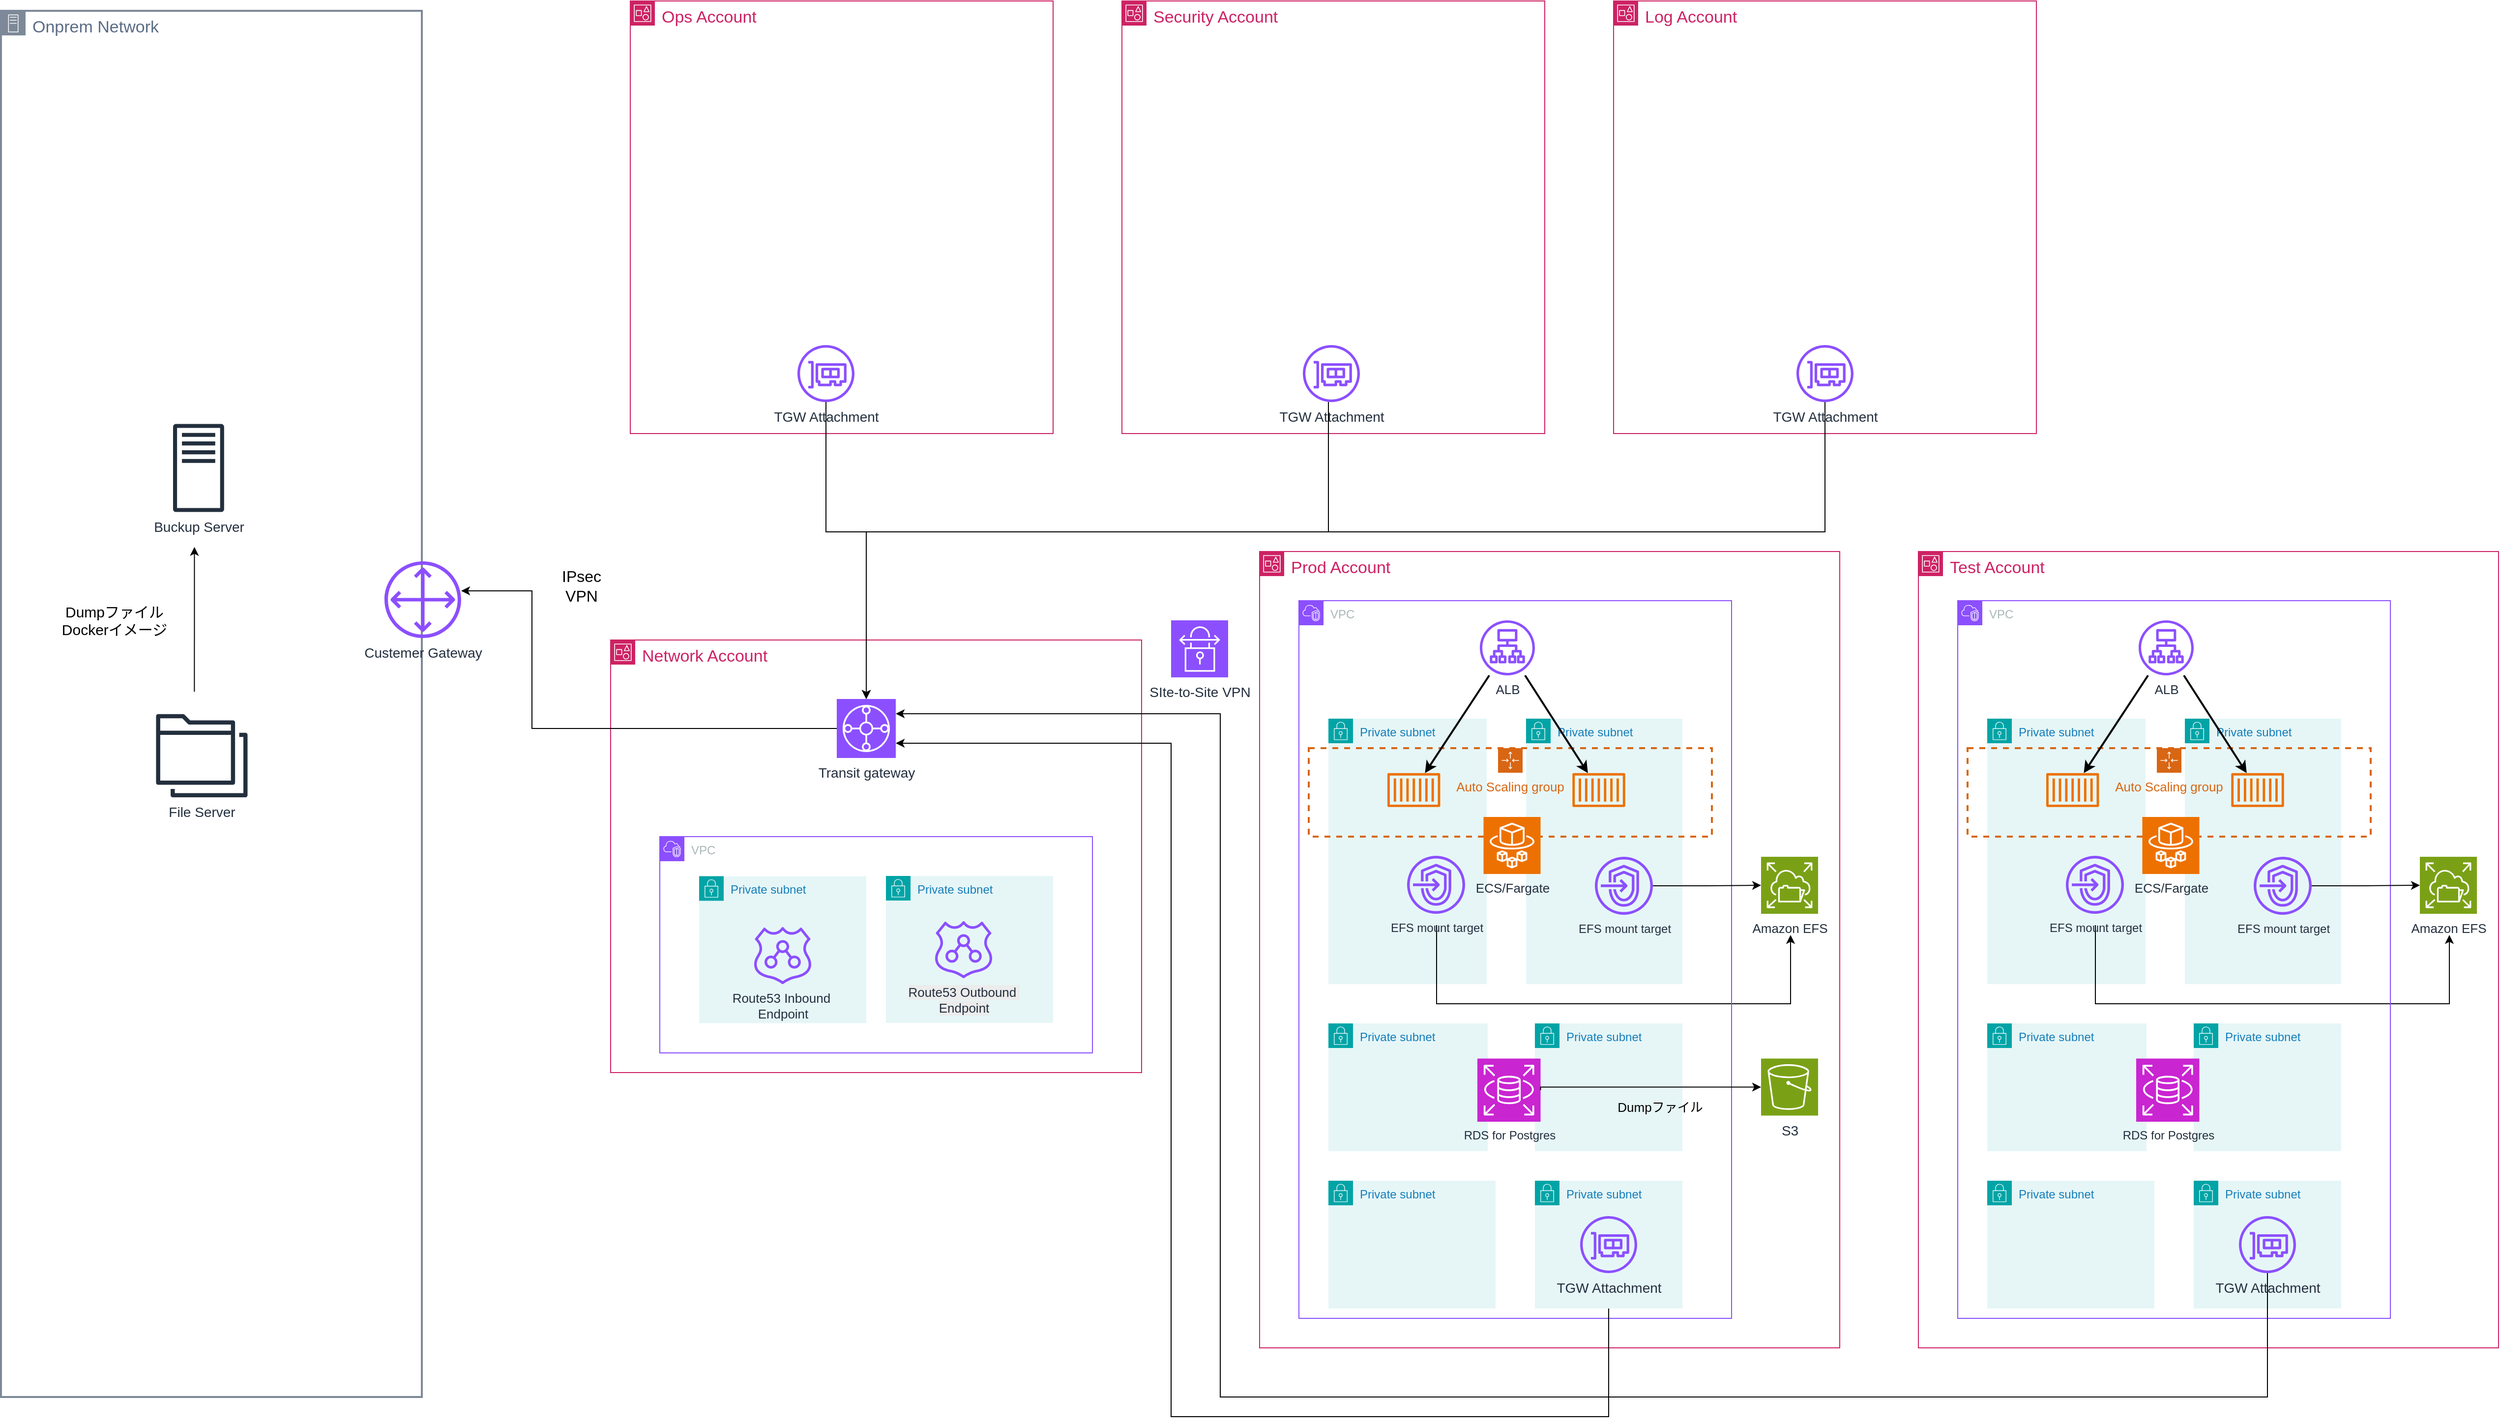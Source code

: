 <mxfile version="28.1.1">
  <diagram name="ページ1" id="KWhut3jcwucPSnpwjNno">
    <mxGraphModel dx="4766" dy="3009" grid="1" gridSize="10" guides="1" tooltips="1" connect="1" arrows="1" fold="1" page="1" pageScale="1" pageWidth="827" pageHeight="1169" background="light-dark(#FFFFFF,#FFFFFF)" math="0" shadow="0">
      <root>
        <mxCell id="0" />
        <mxCell id="1" parent="0" />
        <mxCell id="LgugFZLiDL1u2_mL6z2Y-1" value="Private subnet" style="points=[[0,0],[0.25,0],[0.5,0],[0.75,0],[1,0],[1,0.25],[1,0.5],[1,0.75],[1,1],[0.75,1],[0.5,1],[0.25,1],[0,1],[0,0.75],[0,0.5],[0,0.25]];outlineConnect=0;gradientColor=none;html=1;whiteSpace=wrap;fontSize=12;fontStyle=0;container=1;pointerEvents=0;collapsible=0;recursiveResize=0;shape=mxgraph.aws4.group;grIcon=mxgraph.aws4.group_security_group;grStroke=0;strokeColor=#00A4A6;fillColor=#E6F6F7;verticalAlign=top;align=left;spacingLeft=30;fontColor=#147EBA;dashed=0;" parent="1" vertex="1">
          <mxGeometry x="440" y="80" width="161" height="270" as="geometry" />
        </mxCell>
        <mxCell id="hH9K4US_ZAIXW8uHm_tm-1" value="Private subnet" style="points=[[0,0],[0.25,0],[0.5,0],[0.75,0],[1,0],[1,0.25],[1,0.5],[1,0.75],[1,1],[0.75,1],[0.5,1],[0.25,1],[0,1],[0,0.75],[0,0.5],[0,0.25]];outlineConnect=0;gradientColor=none;html=1;whiteSpace=wrap;fontSize=12;fontStyle=0;container=1;pointerEvents=0;collapsible=0;recursiveResize=0;shape=mxgraph.aws4.group;grIcon=mxgraph.aws4.group_security_group;grStroke=0;strokeColor=#00A4A6;fillColor=#E6F6F7;verticalAlign=top;align=left;spacingLeft=30;fontColor=#147EBA;dashed=0;" vertex="1" parent="1">
          <mxGeometry x="641" y="80" width="159" height="270" as="geometry" />
        </mxCell>
        <mxCell id="hH9K4US_ZAIXW8uHm_tm-10" value="Auto Scaling group" style="points=[[0,0],[0.25,0],[0.5,0],[0.75,0],[1,0],[1,0.25],[1,0.5],[1,0.75],[1,1],[0.75,1],[0.5,1],[0.25,1],[0,1],[0,0.75],[0,0.5],[0,0.25]];outlineConnect=0;gradientColor=none;html=1;whiteSpace=wrap;fontSize=13;fontStyle=0;container=1;pointerEvents=0;collapsible=0;recursiveResize=0;shape=mxgraph.aws4.groupCenter;grIcon=mxgraph.aws4.group_auto_scaling_group;grStroke=1;strokeColor=#D86613;fillColor=none;verticalAlign=top;align=center;fontColor=#D86613;dashed=1;spacingTop=25;strokeWidth=2;" vertex="1" parent="1">
          <mxGeometry x="420" y="110" width="410" height="90" as="geometry" />
        </mxCell>
        <mxCell id="hH9K4US_ZAIXW8uHm_tm-14" value="ECS/Fargate" style="sketch=0;points=[[0,0,0],[0.25,0,0],[0.5,0,0],[0.75,0,0],[1,0,0],[0,1,0],[0.25,1,0],[0.5,1,0],[0.75,1,0],[1,1,0],[0,0.25,0],[0,0.5,0],[0,0.75,0],[1,0.25,0],[1,0.5,0],[1,0.75,0]];outlineConnect=0;fontColor=#232F3E;fillColor=#ED7100;strokeColor=#ffffff;dashed=0;verticalLabelPosition=bottom;verticalAlign=top;align=center;html=1;fontSize=13;fontStyle=0;aspect=fixed;shape=mxgraph.aws4.resourceIcon;resIcon=mxgraph.aws4.fargate;" vertex="1" parent="hH9K4US_ZAIXW8uHm_tm-10">
          <mxGeometry x="177.75" y="70" width="58" height="58" as="geometry" />
        </mxCell>
        <mxCell id="hH9K4US_ZAIXW8uHm_tm-17" value="Amazon EFS" style="sketch=0;points=[[0,0,0],[0.25,0,0],[0.5,0,0],[0.75,0,0],[1,0,0],[0,1,0],[0.25,1,0],[0.5,1,0],[0.75,1,0],[1,1,0],[0,0.25,0],[0,0.5,0],[0,0.75,0],[1,0.25,0],[1,0.5,0],[1,0.75,0]];outlineConnect=0;fontColor=#232F3E;fillColor=#7AA116;strokeColor=#ffffff;dashed=0;verticalLabelPosition=bottom;verticalAlign=top;align=center;html=1;fontSize=13;fontStyle=0;aspect=fixed;shape=mxgraph.aws4.resourceIcon;resIcon=mxgraph.aws4.elastic_file_system;" vertex="1" parent="1">
          <mxGeometry x="880" y="220.5" width="58" height="58" as="geometry" />
        </mxCell>
        <mxCell id="hH9K4US_ZAIXW8uHm_tm-20" style="edgeStyle=orthogonalEdgeStyle;rounded=0;orthogonalLoop=1;jettySize=auto;html=1;" edge="1" parent="1">
          <mxGeometry relative="1" as="geometry">
            <mxPoint x="550" y="290" as="sourcePoint" />
            <mxPoint x="910" y="300" as="targetPoint" />
            <Array as="points">
              <mxPoint x="570" y="370" />
              <mxPoint x="910" y="370" />
              <mxPoint x="910" y="320" />
            </Array>
          </mxGeometry>
        </mxCell>
        <mxCell id="hH9K4US_ZAIXW8uHm_tm-22" value="S3" style="sketch=0;points=[[0,0,0],[0.25,0,0],[0.5,0,0],[0.75,0,0],[1,0,0],[0,1,0],[0.25,1,0],[0.5,1,0],[0.75,1,0],[1,1,0],[0,0.25,0],[0,0.5,0],[0,0.75,0],[1,0.25,0],[1,0.5,0],[1,0.75,0]];outlineConnect=0;fontColor=#232F3E;fillColor=#7AA116;strokeColor=#ffffff;dashed=0;verticalLabelPosition=bottom;verticalAlign=top;align=center;html=1;fontSize=14;fontStyle=0;aspect=fixed;shape=mxgraph.aws4.resourceIcon;resIcon=mxgraph.aws4.s3;" vertex="1" parent="1">
          <mxGeometry x="880" y="425.75" width="58" height="58" as="geometry" />
        </mxCell>
        <mxCell id="hH9K4US_ZAIXW8uHm_tm-28" value="VPC" style="points=[[0,0],[0.25,0],[0.5,0],[0.75,0],[1,0],[1,0.25],[1,0.5],[1,0.75],[1,1],[0.75,1],[0.5,1],[0.25,1],[0,1],[0,0.75],[0,0.5],[0,0.25]];outlineConnect=0;gradientColor=none;html=1;whiteSpace=wrap;fontSize=12;fontStyle=0;container=1;pointerEvents=0;collapsible=0;recursiveResize=0;shape=mxgraph.aws4.group;grIcon=mxgraph.aws4.group_vpc2;strokeColor=#8C4FFF;fillColor=none;verticalAlign=top;align=left;spacingLeft=30;fontColor=#AAB7B8;dashed=0;" vertex="1" parent="1">
          <mxGeometry x="410" y="-40" width="440" height="730" as="geometry" />
        </mxCell>
        <mxCell id="hH9K4US_ZAIXW8uHm_tm-27" value="ALB" style="sketch=0;outlineConnect=0;fontColor=#232F3E;gradientColor=none;fillColor=#8C4FFF;strokeColor=none;dashed=0;verticalLabelPosition=bottom;verticalAlign=top;align=center;html=1;fontSize=13;fontStyle=0;aspect=fixed;pointerEvents=1;shape=mxgraph.aws4.application_load_balancer;" vertex="1" parent="hH9K4US_ZAIXW8uHm_tm-28">
          <mxGeometry x="184" y="20" width="56" height="56" as="geometry" />
        </mxCell>
        <mxCell id="hH9K4US_ZAIXW8uHm_tm-29" value="" style="endArrow=classic;html=1;rounded=0;strokeWidth=2;" edge="1" parent="1" source="hH9K4US_ZAIXW8uHm_tm-27" target="hH9K4US_ZAIXW8uHm_tm-8">
          <mxGeometry width="50" height="50" relative="1" as="geometry">
            <mxPoint x="540" y="60" as="sourcePoint" />
            <mxPoint x="590" y="10" as="targetPoint" />
          </mxGeometry>
        </mxCell>
        <mxCell id="hH9K4US_ZAIXW8uHm_tm-30" value="" style="endArrow=classic;html=1;rounded=0;strokeWidth=2;" edge="1" parent="1" source="hH9K4US_ZAIXW8uHm_tm-27" target="hH9K4US_ZAIXW8uHm_tm-9">
          <mxGeometry width="50" height="50" relative="1" as="geometry">
            <mxPoint x="722" y="40" as="sourcePoint" />
            <mxPoint x="660" y="139" as="targetPoint" />
          </mxGeometry>
        </mxCell>
        <mxCell id="hH9K4US_ZAIXW8uHm_tm-31" value="&lt;font&gt;Prod Account&lt;/font&gt;" style="points=[[0,0],[0.25,0],[0.5,0],[0.75,0],[1,0],[1,0.25],[1,0.5],[1,0.75],[1,1],[0.75,1],[0.5,1],[0.25,1],[0,1],[0,0.75],[0,0.5],[0,0.25]];outlineConnect=0;gradientColor=none;html=1;whiteSpace=wrap;fontSize=17;fontStyle=0;container=1;pointerEvents=0;collapsible=0;recursiveResize=0;shape=mxgraph.aws4.group;grIcon=mxgraph.aws4.group_account;strokeColor=#CD2264;fillColor=none;verticalAlign=top;align=left;spacingLeft=30;fontColor=#CD2264;dashed=0;" vertex="1" parent="1">
          <mxGeometry x="370" y="-90" width="590" height="810" as="geometry" />
        </mxCell>
        <mxCell id="hH9K4US_ZAIXW8uHm_tm-55" value="Private subnet" style="points=[[0,0],[0.25,0],[0.5,0],[0.75,0],[1,0],[1,0.25],[1,0.5],[1,0.75],[1,1],[0.75,1],[0.5,1],[0.25,1],[0,1],[0,0.75],[0,0.5],[0,0.25]];outlineConnect=0;gradientColor=none;html=1;whiteSpace=wrap;fontSize=12;fontStyle=0;container=1;pointerEvents=0;collapsible=0;recursiveResize=0;shape=mxgraph.aws4.group;grIcon=mxgraph.aws4.group_security_group;grStroke=0;strokeColor=#00A4A6;fillColor=#E6F6F7;verticalAlign=top;align=left;spacingLeft=30;fontColor=#147EBA;dashed=0;" vertex="1" parent="hH9K4US_ZAIXW8uHm_tm-31">
          <mxGeometry x="70" y="640" width="170" height="130" as="geometry" />
        </mxCell>
        <mxCell id="hH9K4US_ZAIXW8uHm_tm-56" value="Private subnet" style="points=[[0,0],[0.25,0],[0.5,0],[0.75,0],[1,0],[1,0.25],[1,0.5],[1,0.75],[1,1],[0.75,1],[0.5,1],[0.25,1],[0,1],[0,0.75],[0,0.5],[0,0.25]];outlineConnect=0;gradientColor=none;html=1;whiteSpace=wrap;fontSize=12;fontStyle=0;container=1;pointerEvents=0;collapsible=0;recursiveResize=0;shape=mxgraph.aws4.group;grIcon=mxgraph.aws4.group_security_group;grStroke=0;strokeColor=#00A4A6;fillColor=#E6F6F7;verticalAlign=top;align=left;spacingLeft=30;fontColor=#147EBA;dashed=0;" vertex="1" parent="hH9K4US_ZAIXW8uHm_tm-31">
          <mxGeometry x="280" y="640" width="150" height="130" as="geometry" />
        </mxCell>
        <mxCell id="hH9K4US_ZAIXW8uHm_tm-54" value="TGW Attachment" style="sketch=0;outlineConnect=0;fontColor=#232F3E;gradientColor=none;fillColor=#8C4FFF;strokeColor=none;dashed=0;verticalLabelPosition=bottom;verticalAlign=top;align=center;html=1;fontSize=14;fontStyle=0;aspect=fixed;pointerEvents=1;shape=mxgraph.aws4.elastic_network_interface;" vertex="1" parent="hH9K4US_ZAIXW8uHm_tm-56">
          <mxGeometry x="46" y="36" width="58" height="58" as="geometry" />
        </mxCell>
        <mxCell id="hH9K4US_ZAIXW8uHm_tm-3" value="Private subnet" style="points=[[0,0],[0.25,0],[0.5,0],[0.75,0],[1,0],[1,0.25],[1,0.5],[1,0.75],[1,1],[0.75,1],[0.5,1],[0.25,1],[0,1],[0,0.75],[0,0.5],[0,0.25]];outlineConnect=0;gradientColor=none;html=1;whiteSpace=wrap;fontSize=12;fontStyle=0;container=1;pointerEvents=0;collapsible=0;recursiveResize=0;shape=mxgraph.aws4.group;grIcon=mxgraph.aws4.group_security_group;grStroke=0;strokeColor=#00A4A6;fillColor=#E6F6F7;verticalAlign=top;align=left;spacingLeft=30;fontColor=#147EBA;dashed=0;" vertex="1" parent="hH9K4US_ZAIXW8uHm_tm-31">
          <mxGeometry x="280" y="480" width="150" height="130" as="geometry" />
        </mxCell>
        <mxCell id="hH9K4US_ZAIXW8uHm_tm-16" value="EFS mount target" style="sketch=0;outlineConnect=0;fontColor=#232F3E;gradientColor=none;fillColor=#8C4FFF;strokeColor=none;dashed=0;verticalLabelPosition=bottom;verticalAlign=top;align=center;html=1;fontSize=12;fontStyle=0;aspect=fixed;pointerEvents=1;shape=mxgraph.aws4.endpoints;" vertex="1" parent="hH9K4US_ZAIXW8uHm_tm-31">
          <mxGeometry x="341" y="310.5" width="59" height="59" as="geometry" />
        </mxCell>
        <mxCell id="hH9K4US_ZAIXW8uHm_tm-15" value="EFS mount target" style="sketch=0;outlineConnect=0;fontColor=#232F3E;gradientColor=none;fillColor=#8C4FFF;strokeColor=none;dashed=0;verticalLabelPosition=bottom;verticalAlign=top;align=center;html=1;fontSize=12;fontStyle=0;aspect=fixed;pointerEvents=1;shape=mxgraph.aws4.endpoints;" vertex="1" parent="hH9K4US_ZAIXW8uHm_tm-31">
          <mxGeometry x="150" y="309.5" width="59" height="59" as="geometry" />
        </mxCell>
        <mxCell id="hH9K4US_ZAIXW8uHm_tm-8" value="" style="sketch=0;outlineConnect=0;fontColor=#232F3E;gradientColor=none;fillColor=#ED7100;strokeColor=none;dashed=0;verticalLabelPosition=bottom;verticalAlign=top;align=center;html=1;fontSize=12;fontStyle=0;aspect=fixed;pointerEvents=1;shape=mxgraph.aws4.container_1;" vertex="1" parent="hH9K4US_ZAIXW8uHm_tm-31">
          <mxGeometry x="130" y="225.31" width="53.71" height="34.69" as="geometry" />
        </mxCell>
        <mxCell id="hH9K4US_ZAIXW8uHm_tm-9" value="" style="sketch=0;outlineConnect=0;fontColor=#232F3E;gradientColor=none;fillColor=#ED7100;strokeColor=none;dashed=0;verticalLabelPosition=bottom;verticalAlign=top;align=center;html=1;fontSize=12;fontStyle=0;aspect=fixed;pointerEvents=1;shape=mxgraph.aws4.container_1;" vertex="1" parent="hH9K4US_ZAIXW8uHm_tm-31">
          <mxGeometry x="318.14" y="225.31" width="53.71" height="34.69" as="geometry" />
        </mxCell>
        <mxCell id="hH9K4US_ZAIXW8uHm_tm-2" value="Private subnet" style="points=[[0,0],[0.25,0],[0.5,0],[0.75,0],[1,0],[1,0.25],[1,0.5],[1,0.75],[1,1],[0.75,1],[0.5,1],[0.25,1],[0,1],[0,0.75],[0,0.5],[0,0.25]];outlineConnect=0;gradientColor=none;html=1;whiteSpace=wrap;fontSize=12;fontStyle=0;container=1;pointerEvents=0;collapsible=0;recursiveResize=0;shape=mxgraph.aws4.group;grIcon=mxgraph.aws4.group_security_group;grStroke=0;strokeColor=#00A4A6;fillColor=#E6F6F7;verticalAlign=top;align=left;spacingLeft=30;fontColor=#147EBA;dashed=0;" vertex="1" parent="hH9K4US_ZAIXW8uHm_tm-31">
          <mxGeometry x="70" y="480" width="162" height="130" as="geometry" />
        </mxCell>
        <mxCell id="hH9K4US_ZAIXW8uHm_tm-11" value="RDS for Postgres" style="sketch=0;points=[[0,0,0],[0.25,0,0],[0.5,0,0],[0.75,0,0],[1,0,0],[0,1,0],[0.25,1,0],[0.5,1,0],[0.75,1,0],[1,1,0],[0,0.25,0],[0,0.5,0],[0,0.75,0],[1,0.25,0],[1,0.5,0],[1,0.75,0]];outlineConnect=0;fontColor=#232F3E;fillColor=#C925D1;strokeColor=#ffffff;dashed=0;verticalLabelPosition=bottom;verticalAlign=top;align=center;html=1;fontSize=12;fontStyle=0;aspect=fixed;shape=mxgraph.aws4.resourceIcon;resIcon=mxgraph.aws4.rds;" vertex="1" parent="hH9K4US_ZAIXW8uHm_tm-31">
          <mxGeometry x="221.5" y="515.75" width="64.25" height="64.25" as="geometry" />
        </mxCell>
        <mxCell id="hH9K4US_ZAIXW8uHm_tm-26" value="Dumpファイル" style="text;html=1;align=center;verticalAlign=middle;resizable=0;points=[];autosize=1;strokeColor=none;fillColor=none;strokeWidth=3;fontSize=13;" vertex="1" parent="1">
          <mxGeometry x="722" y="460" width="110" height="30" as="geometry" />
        </mxCell>
        <mxCell id="hH9K4US_ZAIXW8uHm_tm-23" style="edgeStyle=orthogonalEdgeStyle;rounded=0;orthogonalLoop=1;jettySize=auto;html=1;exitX=1;exitY=0.5;exitDx=0;exitDy=0;exitPerimeter=0;entryX=0;entryY=0.5;entryDx=0;entryDy=0;entryPerimeter=0;" edge="1" parent="1" source="hH9K4US_ZAIXW8uHm_tm-11" target="hH9K4US_ZAIXW8uHm_tm-22">
          <mxGeometry relative="1" as="geometry">
            <Array as="points">
              <mxPoint x="656" y="455" />
            </Array>
          </mxGeometry>
        </mxCell>
        <mxCell id="hH9K4US_ZAIXW8uHm_tm-60" style="edgeStyle=orthogonalEdgeStyle;rounded=0;orthogonalLoop=1;jettySize=auto;html=1;" edge="1" parent="1" source="hH9K4US_ZAIXW8uHm_tm-16" target="hH9K4US_ZAIXW8uHm_tm-17">
          <mxGeometry relative="1" as="geometry" />
        </mxCell>
        <mxCell id="hH9K4US_ZAIXW8uHm_tm-61" value="Private subnet" style="points=[[0,0],[0.25,0],[0.5,0],[0.75,0],[1,0],[1,0.25],[1,0.5],[1,0.75],[1,1],[0.75,1],[0.5,1],[0.25,1],[0,1],[0,0.75],[0,0.5],[0,0.25]];outlineConnect=0;gradientColor=none;html=1;whiteSpace=wrap;fontSize=12;fontStyle=0;container=1;pointerEvents=0;collapsible=0;recursiveResize=0;shape=mxgraph.aws4.group;grIcon=mxgraph.aws4.group_security_group;grStroke=0;strokeColor=#00A4A6;fillColor=#E6F6F7;verticalAlign=top;align=left;spacingLeft=30;fontColor=#147EBA;dashed=0;" vertex="1" parent="1">
          <mxGeometry x="1110" y="80" width="161" height="270" as="geometry" />
        </mxCell>
        <mxCell id="hH9K4US_ZAIXW8uHm_tm-62" value="Private subnet" style="points=[[0,0],[0.25,0],[0.5,0],[0.75,0],[1,0],[1,0.25],[1,0.5],[1,0.75],[1,1],[0.75,1],[0.5,1],[0.25,1],[0,1],[0,0.75],[0,0.5],[0,0.25]];outlineConnect=0;gradientColor=none;html=1;whiteSpace=wrap;fontSize=12;fontStyle=0;container=1;pointerEvents=0;collapsible=0;recursiveResize=0;shape=mxgraph.aws4.group;grIcon=mxgraph.aws4.group_security_group;grStroke=0;strokeColor=#00A4A6;fillColor=#E6F6F7;verticalAlign=top;align=left;spacingLeft=30;fontColor=#147EBA;dashed=0;" vertex="1" parent="1">
          <mxGeometry x="1311" y="80" width="159" height="270" as="geometry" />
        </mxCell>
        <mxCell id="hH9K4US_ZAIXW8uHm_tm-63" value="Auto Scaling group" style="points=[[0,0],[0.25,0],[0.5,0],[0.75,0],[1,0],[1,0.25],[1,0.5],[1,0.75],[1,1],[0.75,1],[0.5,1],[0.25,1],[0,1],[0,0.75],[0,0.5],[0,0.25]];outlineConnect=0;gradientColor=none;html=1;whiteSpace=wrap;fontSize=13;fontStyle=0;container=1;pointerEvents=0;collapsible=0;recursiveResize=0;shape=mxgraph.aws4.groupCenter;grIcon=mxgraph.aws4.group_auto_scaling_group;grStroke=1;strokeColor=#D86613;fillColor=none;verticalAlign=top;align=center;fontColor=#D86613;dashed=1;spacingTop=25;strokeWidth=2;" vertex="1" parent="1">
          <mxGeometry x="1090" y="110" width="410" height="90" as="geometry" />
        </mxCell>
        <mxCell id="hH9K4US_ZAIXW8uHm_tm-64" value="ECS/Fargate" style="sketch=0;points=[[0,0,0],[0.25,0,0],[0.5,0,0],[0.75,0,0],[1,0,0],[0,1,0],[0.25,1,0],[0.5,1,0],[0.75,1,0],[1,1,0],[0,0.25,0],[0,0.5,0],[0,0.75,0],[1,0.25,0],[1,0.5,0],[1,0.75,0]];outlineConnect=0;fontColor=#232F3E;fillColor=#ED7100;strokeColor=#ffffff;dashed=0;verticalLabelPosition=bottom;verticalAlign=top;align=center;html=1;fontSize=13;fontStyle=0;aspect=fixed;shape=mxgraph.aws4.resourceIcon;resIcon=mxgraph.aws4.fargate;" vertex="1" parent="hH9K4US_ZAIXW8uHm_tm-63">
          <mxGeometry x="177.75" y="70" width="58" height="58" as="geometry" />
        </mxCell>
        <mxCell id="hH9K4US_ZAIXW8uHm_tm-65" value="Amazon EFS" style="sketch=0;points=[[0,0,0],[0.25,0,0],[0.5,0,0],[0.75,0,0],[1,0,0],[0,1,0],[0.25,1,0],[0.5,1,0],[0.75,1,0],[1,1,0],[0,0.25,0],[0,0.5,0],[0,0.75,0],[1,0.25,0],[1,0.5,0],[1,0.75,0]];outlineConnect=0;fontColor=#232F3E;fillColor=#7AA116;strokeColor=#ffffff;dashed=0;verticalLabelPosition=bottom;verticalAlign=top;align=center;html=1;fontSize=13;fontStyle=0;aspect=fixed;shape=mxgraph.aws4.resourceIcon;resIcon=mxgraph.aws4.elastic_file_system;" vertex="1" parent="1">
          <mxGeometry x="1550" y="220.5" width="58" height="58" as="geometry" />
        </mxCell>
        <mxCell id="hH9K4US_ZAIXW8uHm_tm-66" style="edgeStyle=orthogonalEdgeStyle;rounded=0;orthogonalLoop=1;jettySize=auto;html=1;" edge="1" parent="1">
          <mxGeometry relative="1" as="geometry">
            <mxPoint x="1220" y="290" as="sourcePoint" />
            <mxPoint x="1580" y="300" as="targetPoint" />
            <Array as="points">
              <mxPoint x="1240" y="370" />
              <mxPoint x="1580" y="370" />
              <mxPoint x="1580" y="320" />
            </Array>
          </mxGeometry>
        </mxCell>
        <mxCell id="hH9K4US_ZAIXW8uHm_tm-68" value="VPC" style="points=[[0,0],[0.25,0],[0.5,0],[0.75,0],[1,0],[1,0.25],[1,0.5],[1,0.75],[1,1],[0.75,1],[0.5,1],[0.25,1],[0,1],[0,0.75],[0,0.5],[0,0.25]];outlineConnect=0;gradientColor=none;html=1;whiteSpace=wrap;fontSize=12;fontStyle=0;container=1;pointerEvents=0;collapsible=0;recursiveResize=0;shape=mxgraph.aws4.group;grIcon=mxgraph.aws4.group_vpc2;strokeColor=#8C4FFF;fillColor=none;verticalAlign=top;align=left;spacingLeft=30;fontColor=#AAB7B8;dashed=0;" vertex="1" parent="1">
          <mxGeometry x="1080" y="-40" width="440" height="730" as="geometry" />
        </mxCell>
        <mxCell id="hH9K4US_ZAIXW8uHm_tm-69" value="ALB" style="sketch=0;outlineConnect=0;fontColor=#232F3E;gradientColor=none;fillColor=#8C4FFF;strokeColor=none;dashed=0;verticalLabelPosition=bottom;verticalAlign=top;align=center;html=1;fontSize=13;fontStyle=0;aspect=fixed;pointerEvents=1;shape=mxgraph.aws4.application_load_balancer;" vertex="1" parent="hH9K4US_ZAIXW8uHm_tm-68">
          <mxGeometry x="184" y="20" width="56" height="56" as="geometry" />
        </mxCell>
        <mxCell id="hH9K4US_ZAIXW8uHm_tm-70" value="" style="endArrow=classic;html=1;rounded=0;strokeWidth=2;" edge="1" parent="1" source="hH9K4US_ZAIXW8uHm_tm-69" target="hH9K4US_ZAIXW8uHm_tm-79">
          <mxGeometry width="50" height="50" relative="1" as="geometry">
            <mxPoint x="1210" y="60" as="sourcePoint" />
            <mxPoint x="1260" y="10" as="targetPoint" />
          </mxGeometry>
        </mxCell>
        <mxCell id="hH9K4US_ZAIXW8uHm_tm-71" value="" style="endArrow=classic;html=1;rounded=0;strokeWidth=2;" edge="1" parent="1" source="hH9K4US_ZAIXW8uHm_tm-69" target="hH9K4US_ZAIXW8uHm_tm-80">
          <mxGeometry width="50" height="50" relative="1" as="geometry">
            <mxPoint x="1392" y="40" as="sourcePoint" />
            <mxPoint x="1330" y="139" as="targetPoint" />
          </mxGeometry>
        </mxCell>
        <mxCell id="hH9K4US_ZAIXW8uHm_tm-72" value="&lt;font&gt;Test Account&lt;/font&gt;" style="points=[[0,0],[0.25,0],[0.5,0],[0.75,0],[1,0],[1,0.25],[1,0.5],[1,0.75],[1,1],[0.75,1],[0.5,1],[0.25,1],[0,1],[0,0.75],[0,0.5],[0,0.25]];outlineConnect=0;gradientColor=none;html=1;whiteSpace=wrap;fontSize=17;fontStyle=0;container=1;pointerEvents=0;collapsible=0;recursiveResize=0;shape=mxgraph.aws4.group;grIcon=mxgraph.aws4.group_account;strokeColor=#CD2264;fillColor=none;verticalAlign=top;align=left;spacingLeft=30;fontColor=#CD2264;dashed=0;" vertex="1" parent="1">
          <mxGeometry x="1040" y="-90" width="590" height="810" as="geometry" />
        </mxCell>
        <mxCell id="hH9K4US_ZAIXW8uHm_tm-73" value="Private subnet" style="points=[[0,0],[0.25,0],[0.5,0],[0.75,0],[1,0],[1,0.25],[1,0.5],[1,0.75],[1,1],[0.75,1],[0.5,1],[0.25,1],[0,1],[0,0.75],[0,0.5],[0,0.25]];outlineConnect=0;gradientColor=none;html=1;whiteSpace=wrap;fontSize=12;fontStyle=0;container=1;pointerEvents=0;collapsible=0;recursiveResize=0;shape=mxgraph.aws4.group;grIcon=mxgraph.aws4.group_security_group;grStroke=0;strokeColor=#00A4A6;fillColor=#E6F6F7;verticalAlign=top;align=left;spacingLeft=30;fontColor=#147EBA;dashed=0;" vertex="1" parent="hH9K4US_ZAIXW8uHm_tm-72">
          <mxGeometry x="70" y="640" width="170" height="130" as="geometry" />
        </mxCell>
        <mxCell id="hH9K4US_ZAIXW8uHm_tm-74" value="Private subnet" style="points=[[0,0],[0.25,0],[0.5,0],[0.75,0],[1,0],[1,0.25],[1,0.5],[1,0.75],[1,1],[0.75,1],[0.5,1],[0.25,1],[0,1],[0,0.75],[0,0.5],[0,0.25]];outlineConnect=0;gradientColor=none;html=1;whiteSpace=wrap;fontSize=12;fontStyle=0;container=1;pointerEvents=0;collapsible=0;recursiveResize=0;shape=mxgraph.aws4.group;grIcon=mxgraph.aws4.group_security_group;grStroke=0;strokeColor=#00A4A6;fillColor=#E6F6F7;verticalAlign=top;align=left;spacingLeft=30;fontColor=#147EBA;dashed=0;" vertex="1" parent="hH9K4US_ZAIXW8uHm_tm-72">
          <mxGeometry x="280" y="640" width="150" height="130" as="geometry" />
        </mxCell>
        <mxCell id="hH9K4US_ZAIXW8uHm_tm-75" value="TGW Attachment" style="sketch=0;outlineConnect=0;fontColor=#232F3E;gradientColor=none;fillColor=#8C4FFF;strokeColor=none;dashed=0;verticalLabelPosition=bottom;verticalAlign=top;align=center;html=1;fontSize=14;fontStyle=0;aspect=fixed;pointerEvents=1;shape=mxgraph.aws4.elastic_network_interface;" vertex="1" parent="hH9K4US_ZAIXW8uHm_tm-74">
          <mxGeometry x="46" y="36" width="58" height="58" as="geometry" />
        </mxCell>
        <mxCell id="hH9K4US_ZAIXW8uHm_tm-76" value="Private subnet" style="points=[[0,0],[0.25,0],[0.5,0],[0.75,0],[1,0],[1,0.25],[1,0.5],[1,0.75],[1,1],[0.75,1],[0.5,1],[0.25,1],[0,1],[0,0.75],[0,0.5],[0,0.25]];outlineConnect=0;gradientColor=none;html=1;whiteSpace=wrap;fontSize=12;fontStyle=0;container=1;pointerEvents=0;collapsible=0;recursiveResize=0;shape=mxgraph.aws4.group;grIcon=mxgraph.aws4.group_security_group;grStroke=0;strokeColor=#00A4A6;fillColor=#E6F6F7;verticalAlign=top;align=left;spacingLeft=30;fontColor=#147EBA;dashed=0;" vertex="1" parent="hH9K4US_ZAIXW8uHm_tm-72">
          <mxGeometry x="280" y="480" width="150" height="130" as="geometry" />
        </mxCell>
        <mxCell id="hH9K4US_ZAIXW8uHm_tm-77" value="EFS mount target" style="sketch=0;outlineConnect=0;fontColor=#232F3E;gradientColor=none;fillColor=#8C4FFF;strokeColor=none;dashed=0;verticalLabelPosition=bottom;verticalAlign=top;align=center;html=1;fontSize=12;fontStyle=0;aspect=fixed;pointerEvents=1;shape=mxgraph.aws4.endpoints;" vertex="1" parent="hH9K4US_ZAIXW8uHm_tm-72">
          <mxGeometry x="341" y="310.5" width="59" height="59" as="geometry" />
        </mxCell>
        <mxCell id="hH9K4US_ZAIXW8uHm_tm-78" value="EFS mount target" style="sketch=0;outlineConnect=0;fontColor=#232F3E;gradientColor=none;fillColor=#8C4FFF;strokeColor=none;dashed=0;verticalLabelPosition=bottom;verticalAlign=top;align=center;html=1;fontSize=12;fontStyle=0;aspect=fixed;pointerEvents=1;shape=mxgraph.aws4.endpoints;" vertex="1" parent="hH9K4US_ZAIXW8uHm_tm-72">
          <mxGeometry x="150" y="309.5" width="59" height="59" as="geometry" />
        </mxCell>
        <mxCell id="hH9K4US_ZAIXW8uHm_tm-79" value="" style="sketch=0;outlineConnect=0;fontColor=#232F3E;gradientColor=none;fillColor=#ED7100;strokeColor=none;dashed=0;verticalLabelPosition=bottom;verticalAlign=top;align=center;html=1;fontSize=12;fontStyle=0;aspect=fixed;pointerEvents=1;shape=mxgraph.aws4.container_1;" vertex="1" parent="hH9K4US_ZAIXW8uHm_tm-72">
          <mxGeometry x="130" y="225.31" width="53.71" height="34.69" as="geometry" />
        </mxCell>
        <mxCell id="hH9K4US_ZAIXW8uHm_tm-80" value="" style="sketch=0;outlineConnect=0;fontColor=#232F3E;gradientColor=none;fillColor=#ED7100;strokeColor=none;dashed=0;verticalLabelPosition=bottom;verticalAlign=top;align=center;html=1;fontSize=12;fontStyle=0;aspect=fixed;pointerEvents=1;shape=mxgraph.aws4.container_1;" vertex="1" parent="hH9K4US_ZAIXW8uHm_tm-72">
          <mxGeometry x="318.14" y="225.31" width="53.71" height="34.69" as="geometry" />
        </mxCell>
        <mxCell id="hH9K4US_ZAIXW8uHm_tm-81" value="Private subnet" style="points=[[0,0],[0.25,0],[0.5,0],[0.75,0],[1,0],[1,0.25],[1,0.5],[1,0.75],[1,1],[0.75,1],[0.5,1],[0.25,1],[0,1],[0,0.75],[0,0.5],[0,0.25]];outlineConnect=0;gradientColor=none;html=1;whiteSpace=wrap;fontSize=12;fontStyle=0;container=1;pointerEvents=0;collapsible=0;recursiveResize=0;shape=mxgraph.aws4.group;grIcon=mxgraph.aws4.group_security_group;grStroke=0;strokeColor=#00A4A6;fillColor=#E6F6F7;verticalAlign=top;align=left;spacingLeft=30;fontColor=#147EBA;dashed=0;" vertex="1" parent="hH9K4US_ZAIXW8uHm_tm-72">
          <mxGeometry x="70" y="480" width="162" height="130" as="geometry" />
        </mxCell>
        <mxCell id="hH9K4US_ZAIXW8uHm_tm-82" value="RDS for Postgres" style="sketch=0;points=[[0,0,0],[0.25,0,0],[0.5,0,0],[0.75,0,0],[1,0,0],[0,1,0],[0.25,1,0],[0.5,1,0],[0.75,1,0],[1,1,0],[0,0.25,0],[0,0.5,0],[0,0.75,0],[1,0.25,0],[1,0.5,0],[1,0.75,0]];outlineConnect=0;fontColor=#232F3E;fillColor=#C925D1;strokeColor=#ffffff;dashed=0;verticalLabelPosition=bottom;verticalAlign=top;align=center;html=1;fontSize=12;fontStyle=0;aspect=fixed;shape=mxgraph.aws4.resourceIcon;resIcon=mxgraph.aws4.rds;" vertex="1" parent="hH9K4US_ZAIXW8uHm_tm-72">
          <mxGeometry x="221.5" y="515.75" width="64.25" height="64.25" as="geometry" />
        </mxCell>
        <mxCell id="hH9K4US_ZAIXW8uHm_tm-85" style="edgeStyle=orthogonalEdgeStyle;rounded=0;orthogonalLoop=1;jettySize=auto;html=1;" edge="1" parent="1" source="hH9K4US_ZAIXW8uHm_tm-77" target="hH9K4US_ZAIXW8uHm_tm-65">
          <mxGeometry relative="1" as="geometry" />
        </mxCell>
        <mxCell id="hH9K4US_ZAIXW8uHm_tm-86" value="Private subnet" style="points=[[0,0],[0.25,0],[0.5,0],[0.75,0],[1,0],[1,0.25],[1,0.5],[1,0.75],[1,1],[0.75,1],[0.5,1],[0.25,1],[0,1],[0,0.75],[0,0.5],[0,0.25]];outlineConnect=0;gradientColor=none;html=1;whiteSpace=wrap;fontSize=12;fontStyle=0;container=1;pointerEvents=0;collapsible=0;recursiveResize=0;shape=mxgraph.aws4.group;grIcon=mxgraph.aws4.group_security_group;grStroke=0;strokeColor=#00A4A6;fillColor=#E6F6F7;verticalAlign=top;align=left;spacingLeft=30;fontColor=#147EBA;dashed=0;" vertex="1" parent="1">
          <mxGeometry x="-200" y="240.25" width="170" height="149.5" as="geometry" />
        </mxCell>
        <mxCell id="hH9K4US_ZAIXW8uHm_tm-88" value="Route53 Inbound&amp;nbsp;&lt;br&gt;Endpoint" style="sketch=0;outlineConnect=0;fontColor=#232F3E;gradientColor=none;fillColor=#8C4FFF;strokeColor=none;dashed=0;verticalLabelPosition=bottom;verticalAlign=top;align=center;html=1;fontSize=13;fontStyle=0;aspect=fixed;pointerEvents=1;shape=mxgraph.aws4.route_53_resolver;" vertex="1" parent="hH9K4US_ZAIXW8uHm_tm-86">
          <mxGeometry x="56" y="51.75" width="58" height="58" as="geometry" />
        </mxCell>
        <mxCell id="hH9K4US_ZAIXW8uHm_tm-87" value="Private subnet" style="points=[[0,0],[0.25,0],[0.5,0],[0.75,0],[1,0],[1,0.25],[1,0.5],[1,0.75],[1,1],[0.75,1],[0.5,1],[0.25,1],[0,1],[0,0.75],[0,0.5],[0,0.25]];outlineConnect=0;gradientColor=none;html=1;whiteSpace=wrap;fontSize=12;fontStyle=0;container=1;pointerEvents=0;collapsible=0;recursiveResize=0;shape=mxgraph.aws4.group;grIcon=mxgraph.aws4.group_security_group;grStroke=0;strokeColor=#00A4A6;fillColor=#E6F6F7;verticalAlign=top;align=left;spacingLeft=30;fontColor=#147EBA;dashed=0;" vertex="1" parent="1">
          <mxGeometry x="-10" y="240" width="170" height="149.5" as="geometry" />
        </mxCell>
        <mxCell id="hH9K4US_ZAIXW8uHm_tm-89" value="&lt;span style=&quot;color: rgb(35, 47, 62); font-family: Helvetica; font-size: 13px; font-style: normal; font-variant-ligatures: normal; font-variant-caps: normal; font-weight: 400; letter-spacing: normal; orphans: 2; text-align: center; text-indent: 0px; text-transform: none; widows: 2; word-spacing: 0px; -webkit-text-stroke-width: 0px; white-space: nowrap; background-color: rgb(236, 236, 236); text-decoration-thickness: initial; text-decoration-style: initial; text-decoration-color: initial; float: none; display: inline !important;&quot;&gt;Route53 Outbound&amp;nbsp;&lt;/span&gt;&lt;br style=&quot;forced-color-adjust: none; color: rgb(35, 47, 62); font-family: Helvetica; font-size: 13px; font-style: normal; font-variant-ligatures: normal; font-variant-caps: normal; font-weight: 400; letter-spacing: normal; orphans: 2; text-align: center; text-indent: 0px; text-transform: none; widows: 2; word-spacing: 0px; -webkit-text-stroke-width: 0px; white-space: nowrap; background-color: rgb(236, 236, 236); text-decoration-thickness: initial; text-decoration-style: initial; text-decoration-color: initial;&quot;&gt;&lt;span style=&quot;color: rgb(35, 47, 62); font-family: Helvetica; font-size: 13px; font-style: normal; font-variant-ligatures: normal; font-variant-caps: normal; font-weight: 400; letter-spacing: normal; orphans: 2; text-align: center; text-indent: 0px; text-transform: none; widows: 2; word-spacing: 0px; -webkit-text-stroke-width: 0px; white-space: nowrap; background-color: rgb(236, 236, 236); text-decoration-thickness: initial; text-decoration-style: initial; text-decoration-color: initial; float: none; display: inline !important;&quot;&gt;Endpoint&lt;/span&gt;" style="sketch=0;outlineConnect=0;fontColor=#232F3E;gradientColor=none;fillColor=#8C4FFF;strokeColor=none;dashed=0;verticalLabelPosition=bottom;verticalAlign=top;align=center;html=1;fontSize=12;fontStyle=0;aspect=fixed;pointerEvents=1;shape=mxgraph.aws4.route_53_resolver;" vertex="1" parent="hH9K4US_ZAIXW8uHm_tm-87">
          <mxGeometry x="50" y="46" width="58" height="58" as="geometry" />
        </mxCell>
        <mxCell id="hH9K4US_ZAIXW8uHm_tm-90" value="VPC" style="points=[[0,0],[0.25,0],[0.5,0],[0.75,0],[1,0],[1,0.25],[1,0.5],[1,0.75],[1,1],[0.75,1],[0.5,1],[0.25,1],[0,1],[0,0.75],[0,0.5],[0,0.25]];outlineConnect=0;gradientColor=none;html=1;whiteSpace=wrap;fontSize=12;fontStyle=0;container=1;pointerEvents=0;collapsible=0;recursiveResize=0;shape=mxgraph.aws4.group;grIcon=mxgraph.aws4.group_vpc2;strokeColor=#8C4FFF;fillColor=none;verticalAlign=top;align=left;spacingLeft=30;fontColor=#AAB7B8;dashed=0;" vertex="1" parent="1">
          <mxGeometry x="-240" y="200" width="440" height="220" as="geometry" />
        </mxCell>
        <mxCell id="hH9K4US_ZAIXW8uHm_tm-93" value="Network Account" style="points=[[0,0],[0.25,0],[0.5,0],[0.75,0],[1,0],[1,0.25],[1,0.5],[1,0.75],[1,1],[0.75,1],[0.5,1],[0.25,1],[0,1],[0,0.75],[0,0.5],[0,0.25]];outlineConnect=0;gradientColor=none;html=1;whiteSpace=wrap;fontSize=17;fontStyle=0;container=1;pointerEvents=0;collapsible=0;recursiveResize=0;shape=mxgraph.aws4.group;grIcon=mxgraph.aws4.group_account;strokeColor=#CD2264;fillColor=none;verticalAlign=top;align=left;spacingLeft=30;fontColor=#CD2264;dashed=0;" vertex="1" parent="1">
          <mxGeometry x="-290" width="540" height="440" as="geometry" />
        </mxCell>
        <mxCell id="hH9K4US_ZAIXW8uHm_tm-92" value="Transit gateway" style="sketch=0;points=[[0,0,0],[0.25,0,0],[0.5,0,0],[0.75,0,0],[1,0,0],[0,1,0],[0.25,1,0],[0.5,1,0],[0.75,1,0],[1,1,0],[0,0.25,0],[0,0.5,0],[0,0.75,0],[1,0.25,0],[1,0.5,0],[1,0.75,0]];outlineConnect=0;fontColor=#232F3E;fillColor=#8C4FFF;strokeColor=#ffffff;dashed=0;verticalLabelPosition=bottom;verticalAlign=top;align=center;html=1;fontSize=14;fontStyle=0;aspect=fixed;shape=mxgraph.aws4.resourceIcon;resIcon=mxgraph.aws4.transit_gateway;" vertex="1" parent="hH9K4US_ZAIXW8uHm_tm-93">
          <mxGeometry x="230" y="60" width="60" height="60" as="geometry" />
        </mxCell>
        <mxCell id="hH9K4US_ZAIXW8uHm_tm-94" style="edgeStyle=orthogonalEdgeStyle;rounded=0;orthogonalLoop=1;jettySize=auto;html=1;exitX=0.5;exitY=1;exitDx=0;exitDy=0;fontSize=12;entryX=1;entryY=0.75;entryDx=0;entryDy=0;entryPerimeter=0;" edge="1" parent="1" source="hH9K4US_ZAIXW8uHm_tm-56" target="hH9K4US_ZAIXW8uHm_tm-92">
          <mxGeometry relative="1" as="geometry">
            <mxPoint x="10" y="105" as="targetPoint" />
            <Array as="points">
              <mxPoint x="725" y="790" />
              <mxPoint x="280" y="790" />
              <mxPoint x="280" y="105" />
            </Array>
          </mxGeometry>
        </mxCell>
        <mxCell id="hH9K4US_ZAIXW8uHm_tm-95" style="edgeStyle=orthogonalEdgeStyle;rounded=0;orthogonalLoop=1;jettySize=auto;html=1;entryX=1;entryY=0.25;entryDx=0;entryDy=0;entryPerimeter=0;fontSize=12;" edge="1" parent="1" source="hH9K4US_ZAIXW8uHm_tm-75" target="hH9K4US_ZAIXW8uHm_tm-92">
          <mxGeometry relative="1" as="geometry">
            <Array as="points">
              <mxPoint x="1395" y="770" />
              <mxPoint x="330" y="770" />
              <mxPoint x="330" y="75" />
            </Array>
          </mxGeometry>
        </mxCell>
        <mxCell id="hH9K4US_ZAIXW8uHm_tm-109" value="Onprem Network" style="points=[[0,0],[0.25,0],[0.5,0],[0.75,0],[1,0],[1,0.25],[1,0.5],[1,0.75],[1,1],[0.75,1],[0.5,1],[0.25,1],[0,1],[0,0.75],[0,0.5],[0,0.25]];outlineConnect=0;gradientColor=none;html=1;whiteSpace=wrap;fontSize=17;fontStyle=0;container=1;pointerEvents=0;collapsible=0;recursiveResize=0;shape=mxgraph.aws4.group;grIcon=mxgraph.aws4.group_on_premise;strokeColor=#7D8998;fillColor=none;verticalAlign=top;align=left;spacingLeft=30;fontColor=#5A6C86;dashed=0;strokeWidth=2;" vertex="1" parent="1">
          <mxGeometry x="-910" y="-640" width="428" height="1410" as="geometry" />
        </mxCell>
        <mxCell id="hH9K4US_ZAIXW8uHm_tm-96" value="Buckup Server" style="sketch=0;outlineConnect=0;fontColor=#232F3E;gradientColor=none;fillColor=#232F3D;strokeColor=none;dashed=0;verticalLabelPosition=bottom;verticalAlign=top;align=center;html=1;fontSize=14;fontStyle=0;aspect=fixed;pointerEvents=1;shape=mxgraph.aws4.traditional_server;" vertex="1" parent="hH9K4US_ZAIXW8uHm_tm-109">
          <mxGeometry x="175" y="420" width="51.92" height="90" as="geometry" />
        </mxCell>
        <mxCell id="hH9K4US_ZAIXW8uHm_tm-101" value="File Server" style="sketch=0;outlineConnect=0;fontColor=#232F3E;gradientColor=none;fillColor=#232F3D;strokeColor=none;dashed=0;verticalLabelPosition=bottom;verticalAlign=top;align=center;html=1;fontSize=14;fontStyle=0;aspect=fixed;pointerEvents=1;shape=mxgraph.aws4.folders;" vertex="1" parent="hH9K4US_ZAIXW8uHm_tm-109">
          <mxGeometry x="157.73" y="715.33" width="93.02" height="84.67" as="geometry" />
        </mxCell>
        <mxCell id="hH9K4US_ZAIXW8uHm_tm-100" value="Dumpファイル&lt;br&gt;Dockerイメージ" style="text;html=1;align=center;verticalAlign=middle;resizable=0;points=[];autosize=1;strokeColor=none;fillColor=none;fontSize=15;" vertex="1" parent="hH9K4US_ZAIXW8uHm_tm-109">
          <mxGeometry x="50" y="595.33" width="130" height="50" as="geometry" />
        </mxCell>
        <mxCell id="hH9K4US_ZAIXW8uHm_tm-99" style="edgeStyle=orthogonalEdgeStyle;rounded=0;orthogonalLoop=1;jettySize=auto;html=1;" edge="1" parent="hH9K4US_ZAIXW8uHm_tm-109">
          <mxGeometry relative="1" as="geometry">
            <mxPoint x="196.73" y="545.33" as="targetPoint" />
            <mxPoint x="196.692" y="692.578" as="sourcePoint" />
          </mxGeometry>
        </mxCell>
        <mxCell id="hH9K4US_ZAIXW8uHm_tm-111" style="edgeStyle=orthogonalEdgeStyle;rounded=0;orthogonalLoop=1;jettySize=auto;html=1;exitX=0;exitY=0.5;exitDx=0;exitDy=0;exitPerimeter=0;" edge="1" parent="1" source="hH9K4US_ZAIXW8uHm_tm-92" target="hH9K4US_ZAIXW8uHm_tm-110">
          <mxGeometry relative="1" as="geometry">
            <Array as="points">
              <mxPoint x="-370" y="90" />
              <mxPoint x="-370" y="-50" />
            </Array>
          </mxGeometry>
        </mxCell>
        <mxCell id="hH9K4US_ZAIXW8uHm_tm-112" value="SIte-to-Site VPN" style="sketch=0;points=[[0,0,0],[0.25,0,0],[0.5,0,0],[0.75,0,0],[1,0,0],[0,1,0],[0.25,1,0],[0.5,1,0],[0.75,1,0],[1,1,0],[0,0.25,0],[0,0.5,0],[0,0.75,0],[1,0.25,0],[1,0.5,0],[1,0.75,0]];outlineConnect=0;fontColor=#232F3E;fillColor=#8C4FFF;strokeColor=#ffffff;dashed=0;verticalLabelPosition=bottom;verticalAlign=top;align=center;html=1;fontSize=14;fontStyle=0;aspect=fixed;shape=mxgraph.aws4.resourceIcon;resIcon=mxgraph.aws4.site_to_site_vpn;" vertex="1" parent="1">
          <mxGeometry x="280" y="-20" width="58" height="58" as="geometry" />
        </mxCell>
        <mxCell id="hH9K4US_ZAIXW8uHm_tm-113" value="IPsec&lt;br&gt;VPN" style="text;html=1;align=center;verticalAlign=middle;resizable=0;points=[];autosize=1;strokeColor=none;fillColor=none;fontSize=16;" vertex="1" parent="1">
          <mxGeometry x="-350" y="-80" width="60" height="50" as="geometry" />
        </mxCell>
        <mxCell id="hH9K4US_ZAIXW8uHm_tm-115" value="Ops Account" style="points=[[0,0],[0.25,0],[0.5,0],[0.75,0],[1,0],[1,0.25],[1,0.5],[1,0.75],[1,1],[0.75,1],[0.5,1],[0.25,1],[0,1],[0,0.75],[0,0.5],[0,0.25]];outlineConnect=0;gradientColor=none;html=1;whiteSpace=wrap;fontSize=17;fontStyle=0;container=1;pointerEvents=0;collapsible=0;recursiveResize=0;shape=mxgraph.aws4.group;grIcon=mxgraph.aws4.group_account;strokeColor=#CD2264;fillColor=none;verticalAlign=top;align=left;spacingLeft=30;fontColor=#CD2264;dashed=0;" vertex="1" parent="1">
          <mxGeometry x="-270" y="-650" width="430" height="440" as="geometry" />
        </mxCell>
        <mxCell id="hH9K4US_ZAIXW8uHm_tm-121" value="TGW Attachment" style="sketch=0;outlineConnect=0;fontColor=#232F3E;gradientColor=none;fillColor=#8C4FFF;strokeColor=none;dashed=0;verticalLabelPosition=bottom;verticalAlign=top;align=center;html=1;fontSize=14;fontStyle=0;aspect=fixed;pointerEvents=1;shape=mxgraph.aws4.elastic_network_interface;" vertex="1" parent="hH9K4US_ZAIXW8uHm_tm-115">
          <mxGeometry x="170" y="350" width="58" height="58" as="geometry" />
        </mxCell>
        <mxCell id="hH9K4US_ZAIXW8uHm_tm-117" value="Security Account" style="points=[[0,0],[0.25,0],[0.5,0],[0.75,0],[1,0],[1,0.25],[1,0.5],[1,0.75],[1,1],[0.75,1],[0.5,1],[0.25,1],[0,1],[0,0.75],[0,0.5],[0,0.25]];outlineConnect=0;gradientColor=none;html=1;whiteSpace=wrap;fontSize=17;fontStyle=0;container=1;pointerEvents=0;collapsible=0;recursiveResize=0;shape=mxgraph.aws4.group;grIcon=mxgraph.aws4.group_account;strokeColor=#CD2264;fillColor=none;verticalAlign=top;align=left;spacingLeft=30;fontColor=#CD2264;dashed=0;" vertex="1" parent="1">
          <mxGeometry x="230" y="-650" width="430" height="440" as="geometry" />
        </mxCell>
        <mxCell id="hH9K4US_ZAIXW8uHm_tm-122" value="TGW Attachment" style="sketch=0;outlineConnect=0;fontColor=#232F3E;gradientColor=none;fillColor=#8C4FFF;strokeColor=none;dashed=0;verticalLabelPosition=bottom;verticalAlign=top;align=center;html=1;fontSize=14;fontStyle=0;aspect=fixed;pointerEvents=1;shape=mxgraph.aws4.elastic_network_interface;" vertex="1" parent="hH9K4US_ZAIXW8uHm_tm-117">
          <mxGeometry x="184" y="350" width="58" height="58" as="geometry" />
        </mxCell>
        <mxCell id="hH9K4US_ZAIXW8uHm_tm-118" value="Log Account" style="points=[[0,0],[0.25,0],[0.5,0],[0.75,0],[1,0],[1,0.25],[1,0.5],[1,0.75],[1,1],[0.75,1],[0.5,1],[0.25,1],[0,1],[0,0.75],[0,0.5],[0,0.25]];outlineConnect=0;gradientColor=none;html=1;whiteSpace=wrap;fontSize=17;fontStyle=0;container=1;pointerEvents=0;collapsible=0;recursiveResize=0;shape=mxgraph.aws4.group;grIcon=mxgraph.aws4.group_account;strokeColor=#CD2264;fillColor=none;verticalAlign=top;align=left;spacingLeft=30;fontColor=#CD2264;dashed=0;" vertex="1" parent="1">
          <mxGeometry x="730" y="-650" width="430" height="440" as="geometry" />
        </mxCell>
        <mxCell id="hH9K4US_ZAIXW8uHm_tm-123" value="TGW Attachment" style="sketch=0;outlineConnect=0;fontColor=#232F3E;gradientColor=none;fillColor=#8C4FFF;strokeColor=none;dashed=0;verticalLabelPosition=bottom;verticalAlign=top;align=center;html=1;fontSize=14;fontStyle=0;aspect=fixed;pointerEvents=1;shape=mxgraph.aws4.elastic_network_interface;" vertex="1" parent="hH9K4US_ZAIXW8uHm_tm-118">
          <mxGeometry x="186" y="350" width="58" height="58" as="geometry" />
        </mxCell>
        <mxCell id="hH9K4US_ZAIXW8uHm_tm-124" style="edgeStyle=orthogonalEdgeStyle;rounded=0;orthogonalLoop=1;jettySize=auto;html=1;entryX=0.5;entryY=0;entryDx=0;entryDy=0;entryPerimeter=0;strokeWidth=1;" edge="1" parent="1" source="hH9K4US_ZAIXW8uHm_tm-121" target="hH9K4US_ZAIXW8uHm_tm-92">
          <mxGeometry relative="1" as="geometry">
            <mxPoint x="-80" y="-200" as="sourcePoint" />
            <Array as="points">
              <mxPoint x="-71" y="-110" />
              <mxPoint x="-30" y="-110" />
            </Array>
          </mxGeometry>
        </mxCell>
        <mxCell id="hH9K4US_ZAIXW8uHm_tm-125" style="edgeStyle=orthogonalEdgeStyle;rounded=0;orthogonalLoop=1;jettySize=auto;html=1;strokeWidth=1;entryX=0.5;entryY=0;entryDx=0;entryDy=0;entryPerimeter=0;" edge="1" parent="1" source="hH9K4US_ZAIXW8uHm_tm-122" target="hH9K4US_ZAIXW8uHm_tm-92">
          <mxGeometry relative="1" as="geometry">
            <mxPoint x="-10" y="50" as="targetPoint" />
            <mxPoint x="463" y="-242" as="sourcePoint" />
            <Array as="points">
              <mxPoint x="440" y="-110" />
              <mxPoint x="-30" y="-110" />
            </Array>
          </mxGeometry>
        </mxCell>
        <mxCell id="hH9K4US_ZAIXW8uHm_tm-127" style="edgeStyle=orthogonalEdgeStyle;rounded=0;orthogonalLoop=1;jettySize=auto;html=1;entryX=0.5;entryY=0;entryDx=0;entryDy=0;entryPerimeter=0;" edge="1" parent="1" source="hH9K4US_ZAIXW8uHm_tm-123" target="hH9K4US_ZAIXW8uHm_tm-92">
          <mxGeometry relative="1" as="geometry">
            <Array as="points">
              <mxPoint x="945" y="-110" />
              <mxPoint x="-30" y="-110" />
            </Array>
          </mxGeometry>
        </mxCell>
        <mxCell id="hH9K4US_ZAIXW8uHm_tm-110" value="Custemer Gateway" style="sketch=0;outlineConnect=0;fontColor=#232F3E;gradientColor=none;fillColor=#8C4FFF;strokeColor=none;dashed=0;verticalLabelPosition=bottom;verticalAlign=top;align=center;html=1;fontSize=14;fontStyle=0;aspect=fixed;pointerEvents=1;shape=mxgraph.aws4.customer_gateway;" vertex="1" parent="1">
          <mxGeometry x="-520" y="-80.0" width="78" height="78" as="geometry" />
        </mxCell>
      </root>
    </mxGraphModel>
  </diagram>
</mxfile>
